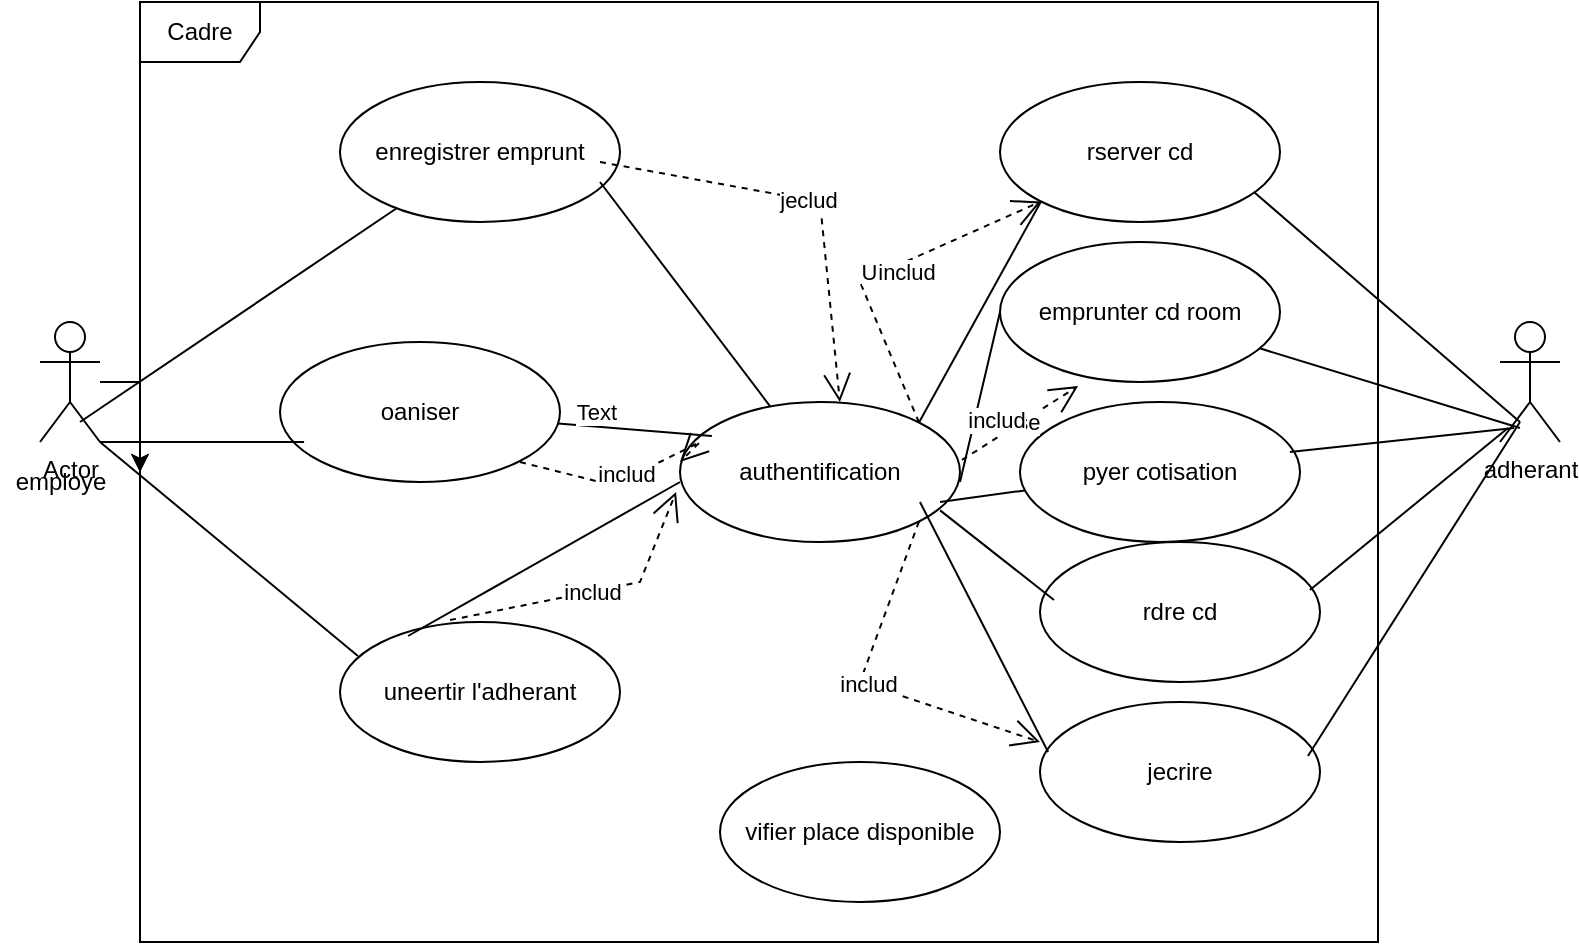 <mxfile version="16.5.3" type="github">
  <diagram id="773S_SNeVtNwhnTrPQli" name="Page-1">
    <mxGraphModel dx="868" dy="1651" grid="1" gridSize="10" guides="1" tooltips="1" connect="1" arrows="1" fold="1" page="1" pageScale="1" pageWidth="827" pageHeight="1169" math="0" shadow="0">
      <root>
        <mxCell id="0" />
        <mxCell id="1" parent="0" />
        <mxCell id="twNPNTVJQa0FO6LFLodH-1" value="&lt;font style=&quot;vertical-align: inherit&quot;&gt;&lt;font style=&quot;vertical-align: inherit&quot;&gt;Cadre&lt;/font&gt;&lt;/font&gt;" style="shape=umlFrame;whiteSpace=wrap;html=1;" vertex="1" parent="1">
          <mxGeometry x="70" y="-20" width="619" height="470" as="geometry" />
        </mxCell>
        <mxCell id="twNPNTVJQa0FO6LFLodH-2" value="&lt;font style=&quot;vertical-align: inherit&quot;&gt;&lt;font style=&quot;vertical-align: inherit&quot;&gt;oaniser&lt;/font&gt;&lt;/font&gt;" style="ellipse;whiteSpace=wrap;html=1;" vertex="1" parent="1">
          <mxGeometry x="140" y="150" width="140" height="70" as="geometry" />
        </mxCell>
        <mxCell id="twNPNTVJQa0FO6LFLodH-3" value="&lt;font style=&quot;vertical-align: inherit&quot;&gt;&lt;font style=&quot;vertical-align: inherit&quot;&gt;uneertir l&#39;adherant&lt;/font&gt;&lt;/font&gt;" style="ellipse;whiteSpace=wrap;html=1;" vertex="1" parent="1">
          <mxGeometry x="170" y="290" width="140" height="70" as="geometry" />
        </mxCell>
        <mxCell id="twNPNTVJQa0FO6LFLodH-4" value="&lt;font style=&quot;vertical-align: inherit&quot;&gt;&lt;font style=&quot;vertical-align: inherit&quot;&gt;enregistrer emprunt&lt;/font&gt;&lt;/font&gt;" style="ellipse;whiteSpace=wrap;html=1;" vertex="1" parent="1">
          <mxGeometry x="170" y="20" width="140" height="70" as="geometry" />
        </mxCell>
        <mxCell id="twNPNTVJQa0FO6LFLodH-64" value="" style="edgeStyle=orthogonalEdgeStyle;rounded=0;orthogonalLoop=1;jettySize=auto;html=1;" edge="1" parent="1" source="twNPNTVJQa0FO6LFLodH-5" target="twNPNTVJQa0FO6LFLodH-1">
          <mxGeometry relative="1" as="geometry" />
        </mxCell>
        <mxCell id="twNPNTVJQa0FO6LFLodH-65" value="" style="edgeStyle=orthogonalEdgeStyle;rounded=0;orthogonalLoop=1;jettySize=auto;html=1;" edge="1" parent="1" source="twNPNTVJQa0FO6LFLodH-5" target="twNPNTVJQa0FO6LFLodH-1">
          <mxGeometry relative="1" as="geometry" />
        </mxCell>
        <mxCell id="twNPNTVJQa0FO6LFLodH-5" value="Actor" style="shape=umlActor;verticalLabelPosition=bottom;verticalAlign=top;html=1;" vertex="1" parent="1">
          <mxGeometry x="20" y="140" width="30" height="60" as="geometry" />
        </mxCell>
        <mxCell id="twNPNTVJQa0FO6LFLodH-6" value="adherant" style="shape=umlActor;verticalLabelPosition=bottom;verticalAlign=top;html=1;" vertex="1" parent="1">
          <mxGeometry x="750" y="140" width="30" height="60" as="geometry" />
        </mxCell>
        <mxCell id="twNPNTVJQa0FO6LFLodH-10" value="&lt;font style=&quot;vertical-align: inherit&quot;&gt;&lt;font style=&quot;vertical-align: inherit&quot;&gt;rserver cd&lt;/font&gt;&lt;/font&gt;" style="ellipse;whiteSpace=wrap;html=1;" vertex="1" parent="1">
          <mxGeometry x="500" y="20" width="140" height="70" as="geometry" />
        </mxCell>
        <mxCell id="twNPNTVJQa0FO6LFLodH-11" value="&lt;font style=&quot;vertical-align: inherit&quot;&gt;&lt;font style=&quot;vertical-align: inherit&quot;&gt;pyer cotisation&lt;/font&gt;&lt;/font&gt;" style="ellipse;whiteSpace=wrap;html=1;" vertex="1" parent="1">
          <mxGeometry x="510" y="180" width="140" height="70" as="geometry" />
        </mxCell>
        <mxCell id="twNPNTVJQa0FO6LFLodH-12" value="&lt;font style=&quot;vertical-align: inherit&quot;&gt;&lt;font style=&quot;vertical-align: inherit&quot;&gt;emprunter cd room&lt;/font&gt;&lt;/font&gt;" style="ellipse;whiteSpace=wrap;html=1;" vertex="1" parent="1">
          <mxGeometry x="500" y="100" width="140" height="70" as="geometry" />
        </mxCell>
        <mxCell id="twNPNTVJQa0FO6LFLodH-14" value="authentification" style="ellipse;whiteSpace=wrap;html=1;" vertex="1" parent="1">
          <mxGeometry x="340" y="180" width="140" height="70" as="geometry" />
        </mxCell>
        <mxCell id="twNPNTVJQa0FO6LFLodH-15" value="&lt;font style=&quot;vertical-align: inherit&quot;&gt;&lt;font style=&quot;vertical-align: inherit&quot;&gt;jecrire&lt;/font&gt;&lt;/font&gt;" style="ellipse;whiteSpace=wrap;html=1;" vertex="1" parent="1">
          <mxGeometry x="520" y="330" width="140" height="70" as="geometry" />
        </mxCell>
        <mxCell id="twNPNTVJQa0FO6LFLodH-16" value="&lt;font style=&quot;vertical-align: inherit&quot;&gt;&lt;font style=&quot;vertical-align: inherit&quot;&gt;rdre cd&lt;/font&gt;&lt;/font&gt;" style="ellipse;whiteSpace=wrap;html=1;" vertex="1" parent="1">
          <mxGeometry x="520" y="250" width="140" height="70" as="geometry" />
        </mxCell>
        <mxCell id="twNPNTVJQa0FO6LFLodH-19" value="" style="endArrow=none;html=1;rounded=0;" edge="1" parent="1" target="twNPNTVJQa0FO6LFLodH-4">
          <mxGeometry relative="1" as="geometry">
            <mxPoint x="40" y="190" as="sourcePoint" />
            <mxPoint x="200" y="190" as="targetPoint" />
          </mxGeometry>
        </mxCell>
        <mxCell id="twNPNTVJQa0FO6LFLodH-20" value="" style="endArrow=none;html=1;rounded=0;entryX=0.064;entryY=0.243;entryDx=0;entryDy=0;entryPerimeter=0;" edge="1" parent="1" target="twNPNTVJQa0FO6LFLodH-3">
          <mxGeometry relative="1" as="geometry">
            <mxPoint x="50" y="200" as="sourcePoint" />
            <mxPoint x="208.334" y="93.125" as="targetPoint" />
          </mxGeometry>
        </mxCell>
        <mxCell id="twNPNTVJQa0FO6LFLodH-22" value="" style="endArrow=none;html=1;rounded=0;entryX=0.086;entryY=0.714;entryDx=0;entryDy=0;entryPerimeter=0;exitX=1;exitY=1;exitDx=0;exitDy=0;exitPerimeter=0;" edge="1" parent="1" source="twNPNTVJQa0FO6LFLodH-5" target="twNPNTVJQa0FO6LFLodH-2">
          <mxGeometry relative="1" as="geometry">
            <mxPoint x="60" y="210" as="sourcePoint" />
            <mxPoint x="188.96" y="207.01" as="targetPoint" />
          </mxGeometry>
        </mxCell>
        <mxCell id="twNPNTVJQa0FO6LFLodH-26" value="" style="endArrow=none;html=1;rounded=0;exitX=0.907;exitY=0.786;exitDx=0;exitDy=0;exitPerimeter=0;" edge="1" parent="1" source="twNPNTVJQa0FO6LFLodH-10">
          <mxGeometry relative="1" as="geometry">
            <mxPoint x="600" y="190" as="sourcePoint" />
            <mxPoint x="760" y="190" as="targetPoint" />
          </mxGeometry>
        </mxCell>
        <mxCell id="twNPNTVJQa0FO6LFLodH-27" value="" style="endArrow=none;html=1;rounded=0;entryX=0.333;entryY=0.883;entryDx=0;entryDy=0;entryPerimeter=0;" edge="1" parent="1" source="twNPNTVJQa0FO6LFLodH-12" target="twNPNTVJQa0FO6LFLodH-6">
          <mxGeometry relative="1" as="geometry">
            <mxPoint x="637" y="85" as="sourcePoint" />
            <mxPoint x="770" y="200" as="targetPoint" />
          </mxGeometry>
        </mxCell>
        <mxCell id="twNPNTVJQa0FO6LFLodH-28" value="" style="endArrow=none;html=1;rounded=0;entryX=0.133;entryY=0.883;entryDx=0;entryDy=0;entryPerimeter=0;exitX=0.964;exitY=0.343;exitDx=0;exitDy=0;exitPerimeter=0;" edge="1" parent="1" source="twNPNTVJQa0FO6LFLodH-16" target="twNPNTVJQa0FO6LFLodH-6">
          <mxGeometry relative="1" as="geometry">
            <mxPoint x="639.94" y="163.077" as="sourcePoint" />
            <mxPoint x="769.99" y="202.98" as="targetPoint" />
          </mxGeometry>
        </mxCell>
        <mxCell id="twNPNTVJQa0FO6LFLodH-29" value="" style="endArrow=none;html=1;rounded=0;entryX=0.233;entryY=0.883;entryDx=0;entryDy=0;entryPerimeter=0;exitX=0.964;exitY=0.357;exitDx=0;exitDy=0;exitPerimeter=0;" edge="1" parent="1" source="twNPNTVJQa0FO6LFLodH-11" target="twNPNTVJQa0FO6LFLodH-6">
          <mxGeometry relative="1" as="geometry">
            <mxPoint x="664.96" y="284.01" as="sourcePoint" />
            <mxPoint x="763.99" y="202.98" as="targetPoint" />
          </mxGeometry>
        </mxCell>
        <mxCell id="twNPNTVJQa0FO6LFLodH-31" value="" style="endArrow=none;html=1;rounded=0;exitX=0.957;exitY=0.386;exitDx=0;exitDy=0;exitPerimeter=0;" edge="1" parent="1" source="twNPNTVJQa0FO6LFLodH-15">
          <mxGeometry relative="1" as="geometry">
            <mxPoint x="670" y="260" as="sourcePoint" />
            <mxPoint x="760" y="190" as="targetPoint" />
          </mxGeometry>
        </mxCell>
        <mxCell id="twNPNTVJQa0FO6LFLodH-32" value="" style="endArrow=none;html=1;rounded=0;" edge="1" parent="1" source="twNPNTVJQa0FO6LFLodH-11">
          <mxGeometry relative="1" as="geometry">
            <mxPoint x="310" y="230" as="sourcePoint" />
            <mxPoint x="470" y="230" as="targetPoint" />
          </mxGeometry>
        </mxCell>
        <mxCell id="twNPNTVJQa0FO6LFLodH-33" value="" style="endArrow=none;html=1;rounded=0;entryX=0.929;entryY=0.774;entryDx=0;entryDy=0;entryPerimeter=0;exitX=0.05;exitY=0.414;exitDx=0;exitDy=0;exitPerimeter=0;" edge="1" parent="1" source="twNPNTVJQa0FO6LFLodH-16" target="twNPNTVJQa0FO6LFLodH-14">
          <mxGeometry relative="1" as="geometry">
            <mxPoint x="522.467" y="234.209" as="sourcePoint" />
            <mxPoint x="480" y="240" as="targetPoint" />
          </mxGeometry>
        </mxCell>
        <mxCell id="twNPNTVJQa0FO6LFLodH-34" value="" style="endArrow=none;html=1;rounded=0;exitX=0.029;exitY=0.357;exitDx=0;exitDy=0;exitPerimeter=0;entryX=0.857;entryY=0.714;entryDx=0;entryDy=0;entryPerimeter=0;" edge="1" parent="1" source="twNPNTVJQa0FO6LFLodH-15" target="twNPNTVJQa0FO6LFLodH-14">
          <mxGeometry relative="1" as="geometry">
            <mxPoint x="537" y="288.98" as="sourcePoint" />
            <mxPoint x="470" y="244" as="targetPoint" />
          </mxGeometry>
        </mxCell>
        <mxCell id="twNPNTVJQa0FO6LFLodH-35" value="" style="endArrow=none;html=1;rounded=0;exitX=0;exitY=0.5;exitDx=0;exitDy=0;" edge="1" parent="1" source="twNPNTVJQa0FO6LFLodH-12">
          <mxGeometry relative="1" as="geometry">
            <mxPoint x="522.467" y="234.209" as="sourcePoint" />
            <mxPoint x="480" y="220" as="targetPoint" />
          </mxGeometry>
        </mxCell>
        <mxCell id="twNPNTVJQa0FO6LFLodH-36" value="" style="endArrow=none;html=1;rounded=0;entryX=1;entryY=0;entryDx=0;entryDy=0;exitX=0;exitY=1;exitDx=0;exitDy=0;" edge="1" parent="1" source="twNPNTVJQa0FO6LFLodH-10" target="twNPNTVJQa0FO6LFLodH-14">
          <mxGeometry relative="1" as="geometry">
            <mxPoint x="510" y="145" as="sourcePoint" />
            <mxPoint x="490" y="230" as="targetPoint" />
          </mxGeometry>
        </mxCell>
        <mxCell id="twNPNTVJQa0FO6LFLodH-38" value="" style="endArrow=none;html=1;rounded=0;" edge="1" parent="1" target="twNPNTVJQa0FO6LFLodH-14">
          <mxGeometry relative="1" as="geometry">
            <mxPoint x="300" y="70" as="sourcePoint" />
            <mxPoint x="460" y="70" as="targetPoint" />
          </mxGeometry>
        </mxCell>
        <mxCell id="twNPNTVJQa0FO6LFLodH-39" value="" style="endArrow=none;html=1;rounded=0;exitX=0.243;exitY=0.1;exitDx=0;exitDy=0;exitPerimeter=0;" edge="1" parent="1" source="twNPNTVJQa0FO6LFLodH-3">
          <mxGeometry relative="1" as="geometry">
            <mxPoint x="170" y="160" as="sourcePoint" />
            <mxPoint x="340" y="220" as="targetPoint" />
          </mxGeometry>
        </mxCell>
        <mxCell id="twNPNTVJQa0FO6LFLodH-40" value="" style="endArrow=none;html=1;rounded=0;entryX=0.114;entryY=0.243;entryDx=0;entryDy=0;entryPerimeter=0;" edge="1" parent="1" source="twNPNTVJQa0FO6LFLodH-2" target="twNPNTVJQa0FO6LFLodH-14">
          <mxGeometry relative="1" as="geometry">
            <mxPoint x="300" y="140" as="sourcePoint" />
            <mxPoint x="460" y="140" as="targetPoint" />
          </mxGeometry>
        </mxCell>
        <mxCell id="twNPNTVJQa0FO6LFLodH-46" value="Text" style="edgeLabel;html=1;align=center;verticalAlign=middle;resizable=0;points=[];" vertex="1" connectable="0" parent="twNPNTVJQa0FO6LFLodH-40">
          <mxGeometry x="-0.523" y="7" relative="1" as="geometry">
            <mxPoint as="offset" />
          </mxGeometry>
        </mxCell>
        <mxCell id="twNPNTVJQa0FO6LFLodH-45" value="&lt;font style=&quot;vertical-align: inherit&quot;&gt;&lt;font style=&quot;vertical-align: inherit&quot;&gt;jeclud&lt;/font&gt;&lt;/font&gt;" style="endArrow=open;endSize=12;dashed=1;html=1;rounded=0;entryX=0.571;entryY=0;entryDx=0;entryDy=0;entryPerimeter=0;" edge="1" parent="1" target="twNPNTVJQa0FO6LFLodH-14">
          <mxGeometry x="0.0" width="160" relative="1" as="geometry">
            <mxPoint x="300" y="60" as="sourcePoint" />
            <mxPoint x="460" y="60" as="targetPoint" />
            <Array as="points">
              <mxPoint x="410" y="80" />
            </Array>
            <mxPoint as="offset" />
          </mxGeometry>
        </mxCell>
        <mxCell id="twNPNTVJQa0FO6LFLodH-47" value="&lt;font style=&quot;vertical-align: inherit&quot;&gt;&lt;font style=&quot;vertical-align: inherit&quot;&gt;vifier place disponible&lt;/font&gt;&lt;/font&gt;" style="ellipse;whiteSpace=wrap;html=1;" vertex="1" parent="1">
          <mxGeometry x="360" y="360" width="140" height="70" as="geometry" />
        </mxCell>
        <mxCell id="twNPNTVJQa0FO6LFLodH-56" value="includ" style="endArrow=open;endSize=12;dashed=1;html=1;rounded=0;" edge="1" parent="1">
          <mxGeometry width="160" relative="1" as="geometry">
            <mxPoint x="260" y="210" as="sourcePoint" />
            <mxPoint x="340" y="210" as="targetPoint" />
            <Array as="points">
              <mxPoint x="300" y="220" />
              <mxPoint x="330" y="210" />
              <mxPoint x="350" y="200" />
            </Array>
          </mxGeometry>
        </mxCell>
        <mxCell id="twNPNTVJQa0FO6LFLodH-57" value="includ" style="endArrow=open;endSize=12;dashed=1;html=1;rounded=0;entryX=-0.014;entryY=0.643;entryDx=0;entryDy=0;entryPerimeter=0;exitX=0.393;exitY=-0.014;exitDx=0;exitDy=0;exitPerimeter=0;" edge="1" parent="1" source="twNPNTVJQa0FO6LFLodH-3" target="twNPNTVJQa0FO6LFLodH-14">
          <mxGeometry width="160" relative="1" as="geometry">
            <mxPoint x="270" y="300" as="sourcePoint" />
            <mxPoint x="430" y="300" as="targetPoint" />
            <Array as="points">
              <mxPoint x="320" y="270" />
            </Array>
          </mxGeometry>
        </mxCell>
        <mxCell id="twNPNTVJQa0FO6LFLodH-58" value="includ" style="endArrow=open;endSize=12;dashed=1;html=1;rounded=0;exitX=1;exitY=1;exitDx=0;exitDy=0;" edge="1" parent="1" source="twNPNTVJQa0FO6LFLodH-14">
          <mxGeometry width="160" relative="1" as="geometry">
            <mxPoint x="330" y="284.5" as="sourcePoint" />
            <mxPoint x="520" y="350" as="targetPoint" />
            <Array as="points">
              <mxPoint x="430" y="320" />
            </Array>
          </mxGeometry>
        </mxCell>
        <mxCell id="twNPNTVJQa0FO6LFLodH-60" value="Use" style="endArrow=open;endSize=12;dashed=1;html=1;rounded=0;entryX=0;entryY=1;entryDx=0;entryDy=0;exitX=1;exitY=0;exitDx=0;exitDy=0;" edge="1" parent="1" source="twNPNTVJQa0FO6LFLodH-14" target="twNPNTVJQa0FO6LFLodH-10">
          <mxGeometry width="160" relative="1" as="geometry">
            <mxPoint x="380" y="100" as="sourcePoint" />
            <mxPoint x="520" y="90" as="targetPoint" />
            <Array as="points">
              <mxPoint x="430" y="120" />
            </Array>
          </mxGeometry>
        </mxCell>
        <mxCell id="twNPNTVJQa0FO6LFLodH-61" value="includ" style="edgeLabel;html=1;align=center;verticalAlign=middle;resizable=0;points=[];" vertex="1" connectable="0" parent="twNPNTVJQa0FO6LFLodH-60">
          <mxGeometry x="0.13" y="-4" relative="1" as="geometry">
            <mxPoint as="offset" />
          </mxGeometry>
        </mxCell>
        <mxCell id="twNPNTVJQa0FO6LFLodH-62" value="Use" style="endArrow=open;endSize=12;dashed=1;html=1;rounded=0;entryX=0.279;entryY=1.029;entryDx=0;entryDy=0;entryPerimeter=0;exitX=1.007;exitY=0.414;exitDx=0;exitDy=0;exitPerimeter=0;" edge="1" parent="1" source="twNPNTVJQa0FO6LFLodH-14" target="twNPNTVJQa0FO6LFLodH-12">
          <mxGeometry width="160" relative="1" as="geometry">
            <mxPoint x="400" y="190" as="sourcePoint" />
            <mxPoint x="530" y="180" as="targetPoint" />
          </mxGeometry>
        </mxCell>
        <mxCell id="twNPNTVJQa0FO6LFLodH-63" value="includ" style="edgeLabel;html=1;align=center;verticalAlign=middle;resizable=0;points=[];" vertex="1" connectable="0" parent="twNPNTVJQa0FO6LFLodH-62">
          <mxGeometry x="-0.271" y="8" relative="1" as="geometry">
            <mxPoint as="offset" />
          </mxGeometry>
        </mxCell>
        <mxCell id="twNPNTVJQa0FO6LFLodH-66" value="employe" style="text;html=1;align=center;verticalAlign=middle;resizable=0;points=[];autosize=1;strokeColor=none;fillColor=none;" vertex="1" parent="1">
          <mxGeometry y="210" width="60" height="20" as="geometry" />
        </mxCell>
      </root>
    </mxGraphModel>
  </diagram>
</mxfile>
